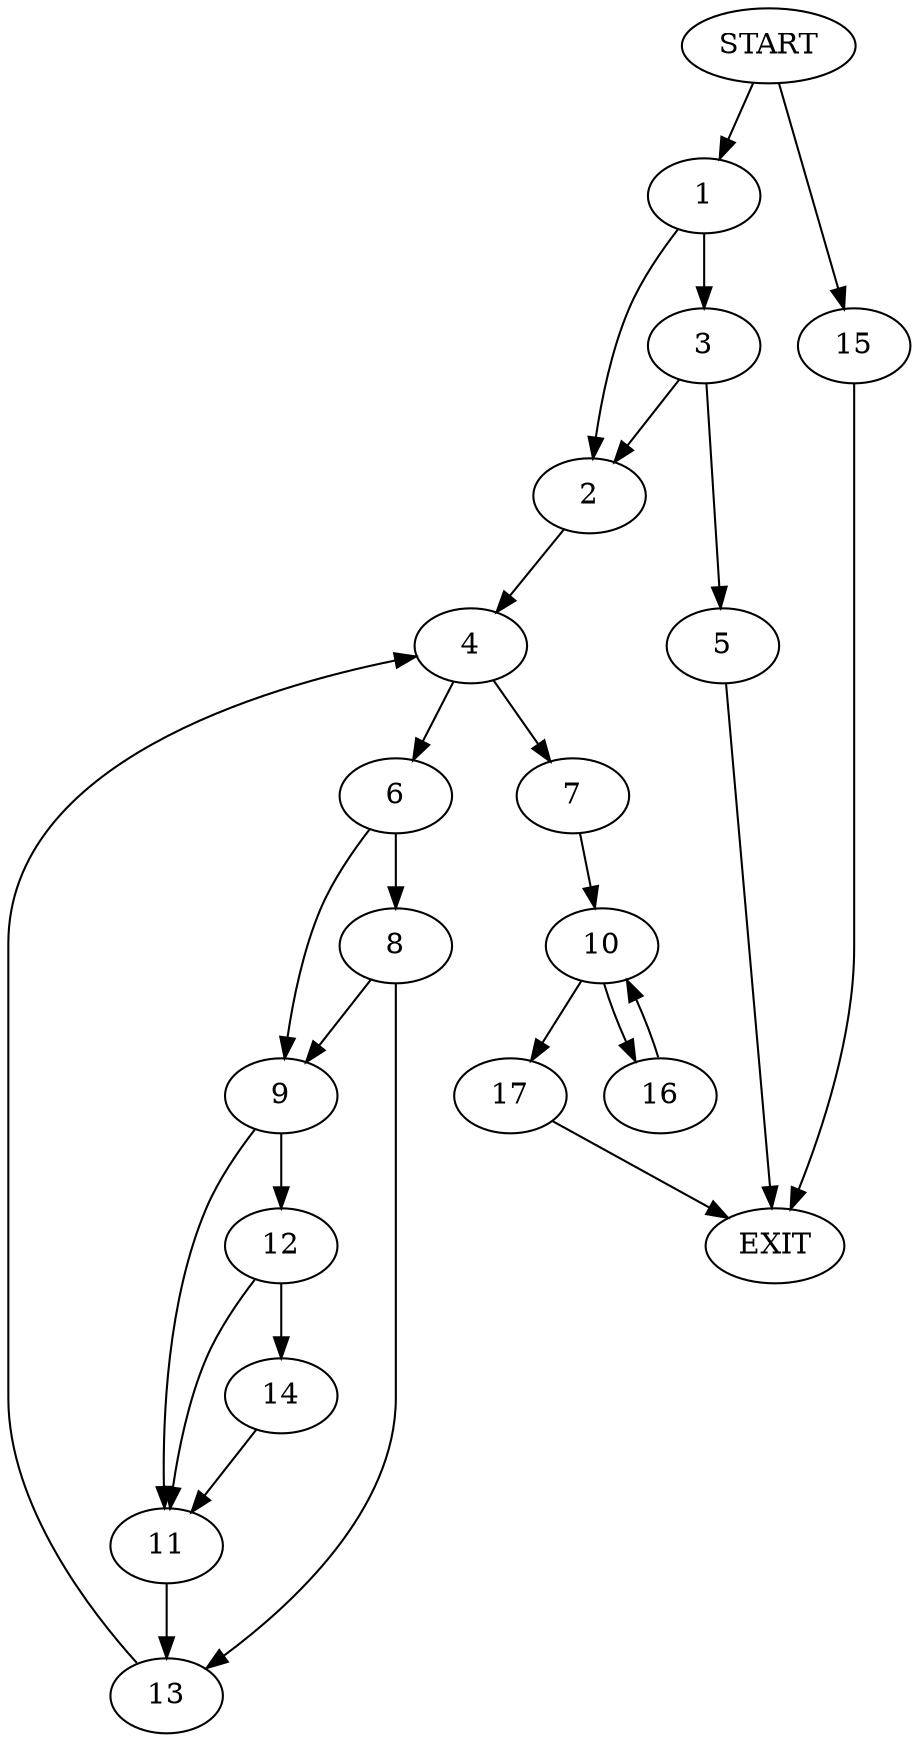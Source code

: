 digraph {
0 [label="START"]
18 [label="EXIT"]
0 -> 1
1 -> 2
1 -> 3
2 -> 4
3 -> 2
3 -> 5
5 -> 18
4 -> 6
4 -> 7
6 -> 8
6 -> 9
7 -> 10
9 -> 11
9 -> 12
8 -> 9
8 -> 13
13 -> 4
12 -> 11
12 -> 14
11 -> 13
14 -> 11
0 -> 15
15 -> 18
10 -> 16
10 -> 17
17 -> 18
16 -> 10
}
